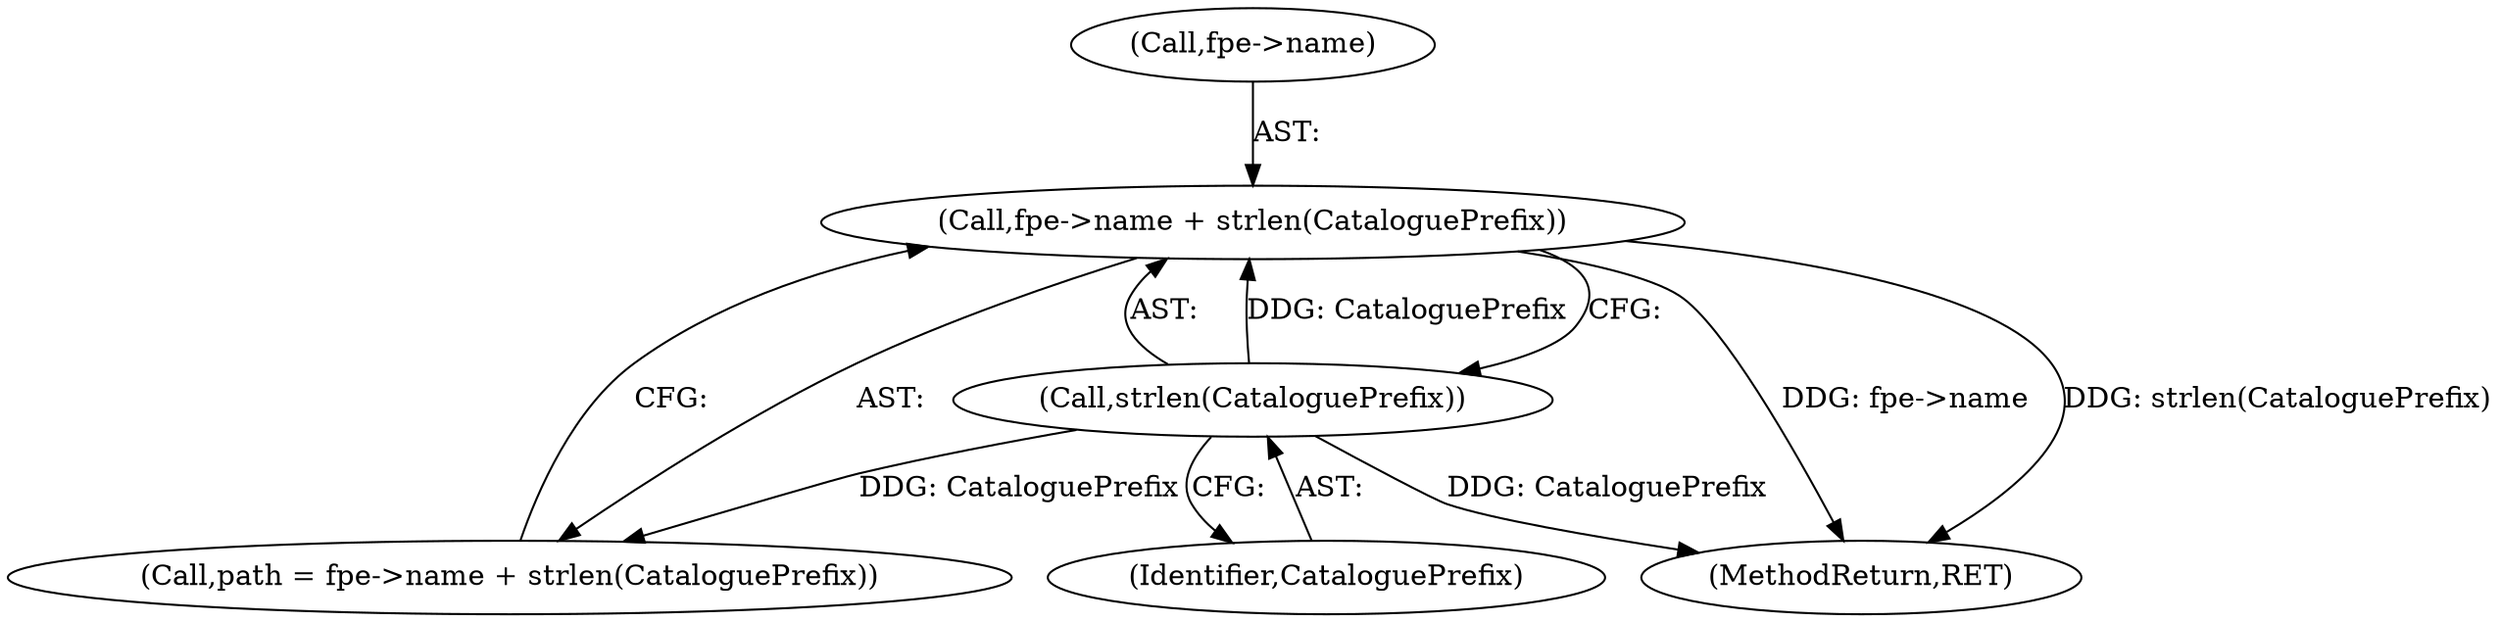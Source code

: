 digraph "0_libxfont_5bf703700ee4a5d6eae20da07cb7a29369667aef@API" {
"1000123" [label="(Call,fpe->name + strlen(CataloguePrefix))"];
"1000127" [label="(Call,strlen(CataloguePrefix))"];
"1000124" [label="(Call,fpe->name)"];
"1000121" [label="(Call,path = fpe->name + strlen(CataloguePrefix))"];
"1000127" [label="(Call,strlen(CataloguePrefix))"];
"1000128" [label="(Identifier,CataloguePrefix)"];
"1000378" [label="(MethodReturn,RET)"];
"1000123" [label="(Call,fpe->name + strlen(CataloguePrefix))"];
"1000123" -> "1000121"  [label="AST: "];
"1000123" -> "1000127"  [label="CFG: "];
"1000124" -> "1000123"  [label="AST: "];
"1000127" -> "1000123"  [label="AST: "];
"1000121" -> "1000123"  [label="CFG: "];
"1000123" -> "1000378"  [label="DDG: strlen(CataloguePrefix)"];
"1000123" -> "1000378"  [label="DDG: fpe->name"];
"1000127" -> "1000123"  [label="DDG: CataloguePrefix"];
"1000127" -> "1000128"  [label="CFG: "];
"1000128" -> "1000127"  [label="AST: "];
"1000127" -> "1000378"  [label="DDG: CataloguePrefix"];
"1000127" -> "1000121"  [label="DDG: CataloguePrefix"];
}
